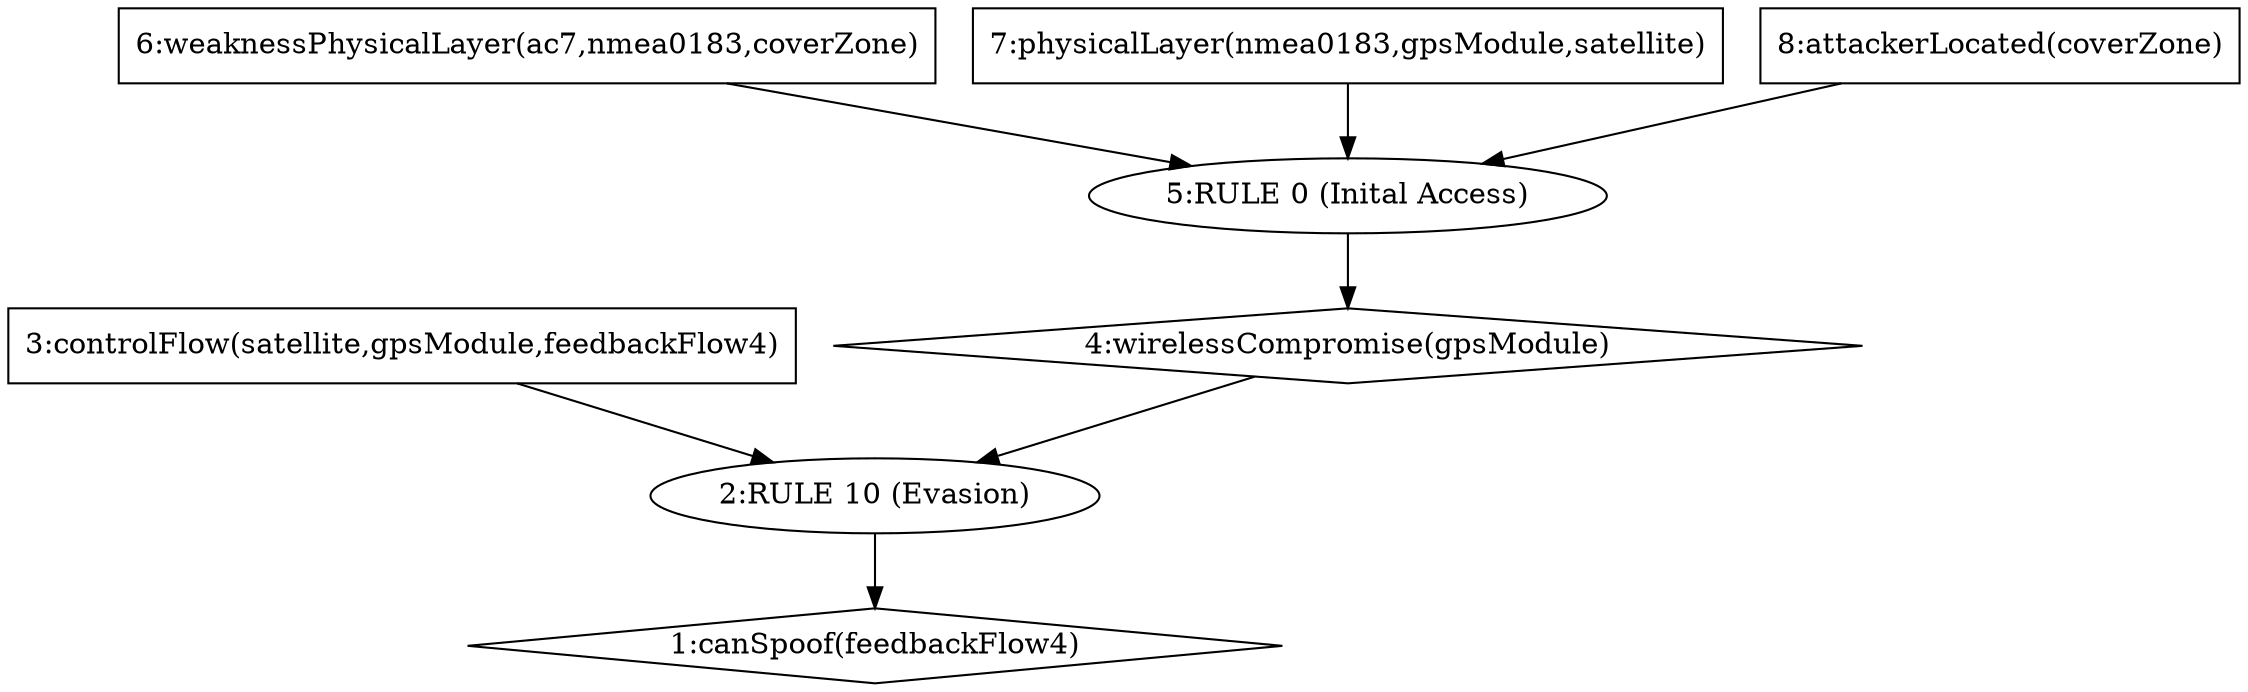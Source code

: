 digraph G {
	1 [label="1:canSpoof(feedbackFlow4)",shape=diamond];
	2 [label="2:RULE 10 (Evasion)",shape=ellipse];
	3 [label="3:controlFlow(satellite,gpsModule,feedbackFlow4)",shape=box];
	4 [label="4:wirelessCompromise(gpsModule)",shape=diamond];
	5 [label="5:RULE 0 (Inital Access)",shape=ellipse];
	6 [label="6:weaknessPhysicalLayer(ac7,nmea0183,coverZone)",shape=box];
	7 [label="7:physicalLayer(nmea0183,gpsModule,satellite)",shape=box];
	8 [label="8:attackerLocated(coverZone)",shape=box];
	3 -> 	2;
	6 -> 	5;
	7 -> 	5;
	8 -> 	5;
	5 -> 	4;
	4 -> 	2;
	2 -> 	1;
}
